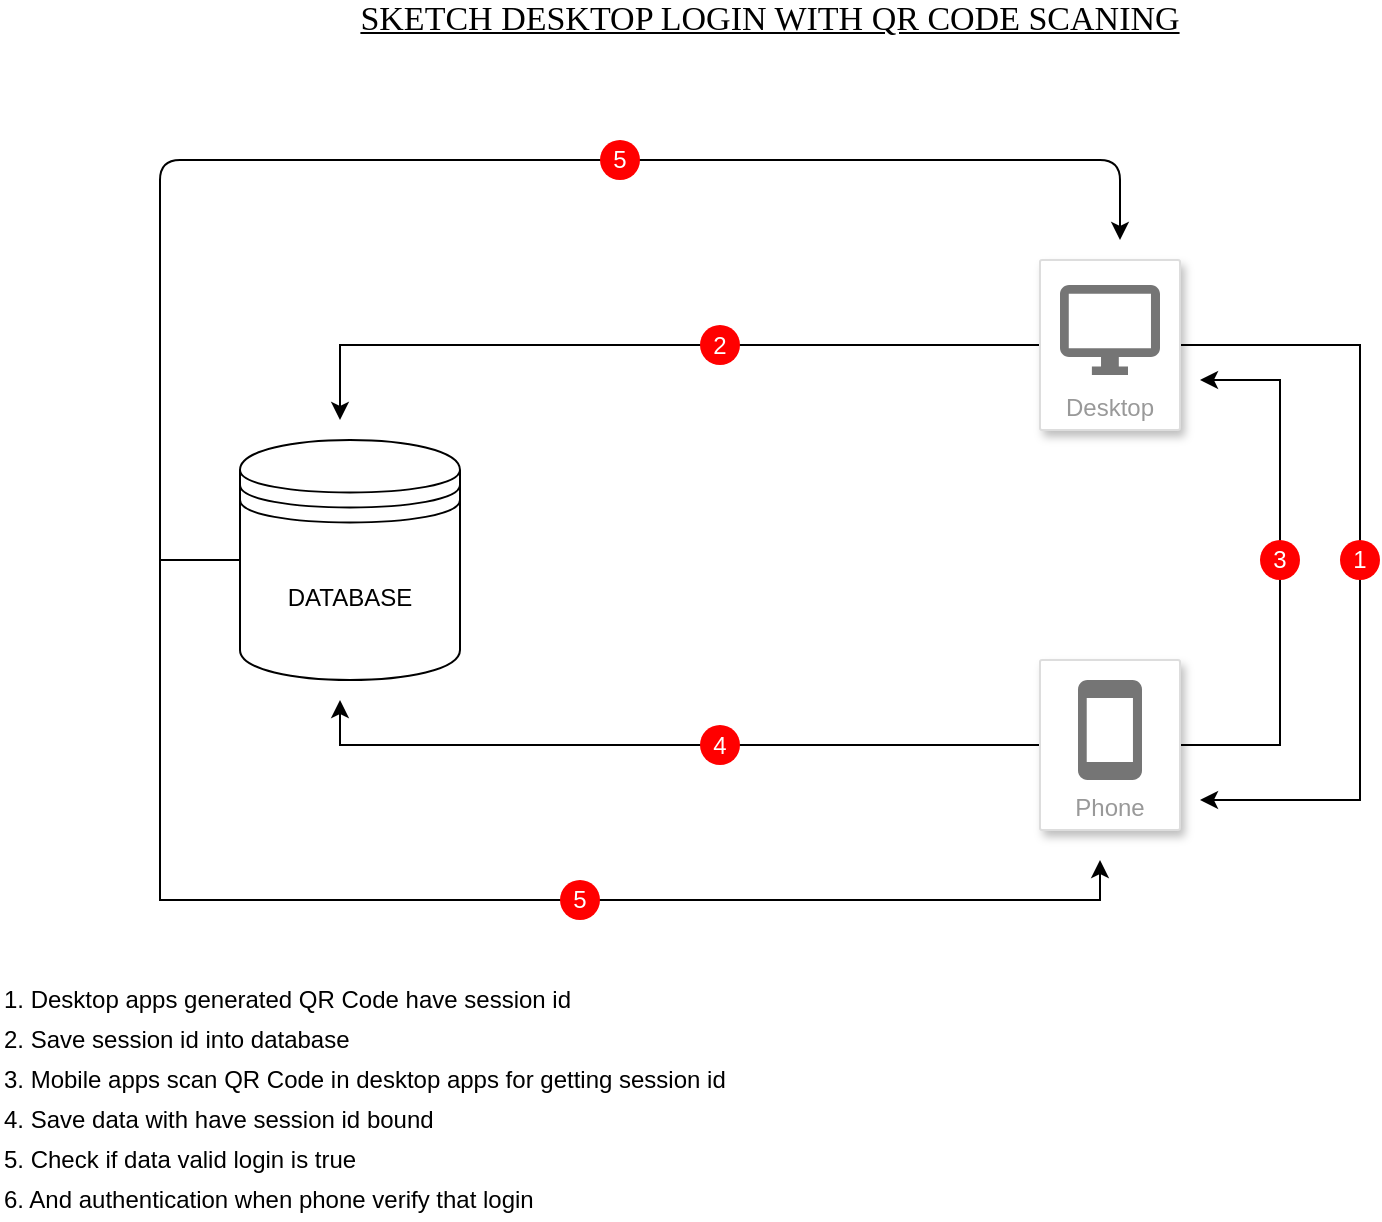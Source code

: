 <mxfile version="12.5.1" type="github"><diagram id="2Nm6o2VDtLwaYkKdCEUb" name="Page-1"><mxGraphModel dx="942" dy="565" grid="1" gridSize="10" guides="1" tooltips="1" connect="1" arrows="1" fold="1" page="1" pageScale="1" pageWidth="827" pageHeight="1169" math="0" shadow="0"><root><mxCell id="0"/><mxCell id="1" parent="0"/><mxCell id="iI_0kGUoJNKAEC2HyU3N-41" style="edgeStyle=orthogonalEdgeStyle;rounded=0;orthogonalLoop=1;jettySize=auto;html=1;fontColor=#FFFFFF;" edge="1" parent="1" source="iI_0kGUoJNKAEC2HyU3N-2"><mxGeometry relative="1" as="geometry"><mxPoint x="590" y="460" as="targetPoint"/><Array as="points"><mxPoint x="120" y="310"/><mxPoint x="120" y="480"/><mxPoint x="590" y="480"/></Array></mxGeometry></mxCell><mxCell id="iI_0kGUoJNKAEC2HyU3N-2" value="DATABASE" style="shape=datastore;whiteSpace=wrap;html=1;" vertex="1" parent="1"><mxGeometry x="160" y="250" width="110" height="120" as="geometry"/></mxCell><mxCell id="iI_0kGUoJNKAEC2HyU3N-21" style="edgeStyle=orthogonalEdgeStyle;rounded=0;orthogonalLoop=1;jettySize=auto;html=1;" edge="1" parent="1" source="iI_0kGUoJNKAEC2HyU3N-12"><mxGeometry relative="1" as="geometry"><mxPoint x="640" y="430" as="targetPoint"/><Array as="points"><mxPoint x="720" y="203"/><mxPoint x="720" y="430"/></Array></mxGeometry></mxCell><mxCell id="iI_0kGUoJNKAEC2HyU3N-24" style="edgeStyle=orthogonalEdgeStyle;rounded=0;orthogonalLoop=1;jettySize=auto;html=1;fontColor=#FFFFFF;" edge="1" parent="1" source="iI_0kGUoJNKAEC2HyU3N-12"><mxGeometry relative="1" as="geometry"><mxPoint x="210" y="240" as="targetPoint"/><Array as="points"><mxPoint x="210" y="203"/><mxPoint x="210" y="240"/></Array></mxGeometry></mxCell><mxCell id="iI_0kGUoJNKAEC2HyU3N-12" value="Desktop" style="strokeColor=#dddddd;shadow=1;strokeWidth=1;rounded=1;absoluteArcSize=1;arcSize=2;labelPosition=center;verticalLabelPosition=middle;align=center;verticalAlign=bottom;spacingLeft=0;fontColor=#999999;fontSize=12;whiteSpace=wrap;spacingBottom=2;" vertex="1" parent="1"><mxGeometry x="560" y="160" width="70" height="85" as="geometry"/></mxCell><mxCell id="iI_0kGUoJNKAEC2HyU3N-13" value="" style="dashed=0;connectable=0;html=1;fillColor=#757575;strokeColor=none;shape=mxgraph.gcp2.desktop;part=1;" vertex="1" parent="iI_0kGUoJNKAEC2HyU3N-12"><mxGeometry x="0.5" width="50" height="45" relative="1" as="geometry"><mxPoint x="-25" y="12.5" as="offset"/></mxGeometry></mxCell><mxCell id="iI_0kGUoJNKAEC2HyU3N-19" style="edgeStyle=orthogonalEdgeStyle;rounded=0;orthogonalLoop=1;jettySize=auto;html=1;" edge="1" parent="1" source="iI_0kGUoJNKAEC2HyU3N-14"><mxGeometry relative="1" as="geometry"><mxPoint x="640" y="220" as="targetPoint"/><Array as="points"><mxPoint x="680" y="403"/><mxPoint x="680" y="220"/><mxPoint x="640" y="220"/></Array></mxGeometry></mxCell><mxCell id="iI_0kGUoJNKAEC2HyU3N-37" style="edgeStyle=orthogonalEdgeStyle;rounded=0;orthogonalLoop=1;jettySize=auto;html=1;fontColor=#FFFFFF;" edge="1" parent="1" source="iI_0kGUoJNKAEC2HyU3N-14"><mxGeometry relative="1" as="geometry"><mxPoint x="210" y="380" as="targetPoint"/><Array as="points"><mxPoint x="210" y="403"/></Array></mxGeometry></mxCell><mxCell id="iI_0kGUoJNKAEC2HyU3N-14" value="Phone" style="strokeColor=#dddddd;shadow=1;strokeWidth=1;rounded=1;absoluteArcSize=1;arcSize=2;labelPosition=center;verticalLabelPosition=middle;align=center;verticalAlign=bottom;spacingLeft=0;fontColor=#999999;fontSize=12;whiteSpace=wrap;spacingBottom=2;" vertex="1" parent="1"><mxGeometry x="560" y="360" width="70" height="85" as="geometry"/></mxCell><mxCell id="iI_0kGUoJNKAEC2HyU3N-15" value="" style="dashed=0;connectable=0;html=1;fillColor=#757575;strokeColor=none;shape=mxgraph.gcp2.phone;part=1;" vertex="1" parent="iI_0kGUoJNKAEC2HyU3N-14"><mxGeometry x="0.5" width="32" height="50" relative="1" as="geometry"><mxPoint x="-16" y="10" as="offset"/></mxGeometry></mxCell><mxCell id="iI_0kGUoJNKAEC2HyU3N-22" value="1" style="text;html=1;strokeColor=none;fillColor=#FF0000;align=center;verticalAlign=middle;whiteSpace=wrap;rounded=1;glass=0;arcSize=50;fontColor=#FFFFFF;" vertex="1" parent="1"><mxGeometry x="710" y="300" width="20" height="20" as="geometry"/></mxCell><mxCell id="iI_0kGUoJNKAEC2HyU3N-23" value="3" style="text;html=1;strokeColor=none;fillColor=#FF0000;align=center;verticalAlign=middle;whiteSpace=wrap;rounded=1;glass=0;arcSize=50;fontColor=#FFFFFF;" vertex="1" parent="1"><mxGeometry x="670" y="300" width="20" height="20" as="geometry"/></mxCell><mxCell id="iI_0kGUoJNKAEC2HyU3N-25" value="2" style="text;html=1;strokeColor=none;fillColor=#FF0000;align=center;verticalAlign=middle;whiteSpace=wrap;rounded=1;glass=0;arcSize=50;fontColor=#FFFFFF;" vertex="1" parent="1"><mxGeometry x="390" y="192.5" width="20" height="20" as="geometry"/></mxCell><mxCell id="iI_0kGUoJNKAEC2HyU3N-40" value="4" style="text;html=1;strokeColor=none;fillColor=#FF0000;align=center;verticalAlign=middle;whiteSpace=wrap;rounded=1;glass=0;arcSize=50;fontColor=#FFFFFF;" vertex="1" parent="1"><mxGeometry x="390" y="392.5" width="20" height="20" as="geometry"/></mxCell><mxCell id="iI_0kGUoJNKAEC2HyU3N-42" value="5" style="text;html=1;strokeColor=none;fillColor=#FF0000;align=center;verticalAlign=middle;whiteSpace=wrap;rounded=1;glass=0;arcSize=50;fontColor=#FFFFFF;" vertex="1" parent="1"><mxGeometry x="320" y="470" width="20" height="20" as="geometry"/></mxCell><mxCell id="iI_0kGUoJNKAEC2HyU3N-43" value="" style="endArrow=classic;html=1;fontColor=#FFFFFF;" edge="1" parent="1"><mxGeometry width="50" height="50" relative="1" as="geometry"><mxPoint x="120" y="310" as="sourcePoint"/><mxPoint x="600" y="150" as="targetPoint"/><Array as="points"><mxPoint x="120" y="110"/><mxPoint x="600" y="110"/></Array></mxGeometry></mxCell><mxCell id="iI_0kGUoJNKAEC2HyU3N-44" value="5" style="text;html=1;strokeColor=none;fillColor=#FF0000;align=center;verticalAlign=middle;whiteSpace=wrap;rounded=1;glass=0;arcSize=50;fontColor=#FFFFFF;" vertex="1" parent="1"><mxGeometry x="340" y="100" width="20" height="20" as="geometry"/></mxCell><mxCell id="iI_0kGUoJNKAEC2HyU3N-46" value="1. Desktop apps generated QR Code have session id" style="text;html=1;strokeColor=none;fillColor=none;align=left;verticalAlign=middle;whiteSpace=wrap;rounded=0;glass=0;fontColor=#000000;" vertex="1" parent="1"><mxGeometry x="40" y="520" width="290" height="20" as="geometry"/></mxCell><mxCell id="iI_0kGUoJNKAEC2HyU3N-47" value="2. Save session id into database" style="text;html=1;strokeColor=none;fillColor=none;align=left;verticalAlign=middle;whiteSpace=wrap;rounded=0;glass=0;fontColor=#000000;" vertex="1" parent="1"><mxGeometry x="40" y="540" width="220" height="20" as="geometry"/></mxCell><mxCell id="iI_0kGUoJNKAEC2HyU3N-50" value="3. Mobile apps scan QR Code in desktop apps for getting session id" style="text;html=1;strokeColor=none;fillColor=none;align=left;verticalAlign=middle;whiteSpace=wrap;rounded=0;glass=0;fontColor=#000000;" vertex="1" parent="1"><mxGeometry x="40" y="560" width="410" height="20" as="geometry"/></mxCell><mxCell id="iI_0kGUoJNKAEC2HyU3N-51" value="4. Save data with have session id bound" style="text;html=1;strokeColor=none;fillColor=none;align=left;verticalAlign=middle;whiteSpace=wrap;rounded=0;glass=0;fontColor=#000000;" vertex="1" parent="1"><mxGeometry x="40" y="580" width="410" height="20" as="geometry"/></mxCell><mxCell id="iI_0kGUoJNKAEC2HyU3N-54" value="5. Check if data valid login is true" style="text;html=1;strokeColor=none;fillColor=none;align=left;verticalAlign=middle;whiteSpace=wrap;rounded=0;glass=0;fontColor=#000000;" vertex="1" parent="1"><mxGeometry x="40" y="600" width="410" height="20" as="geometry"/></mxCell><mxCell id="iI_0kGUoJNKAEC2HyU3N-55" value="6. And authentication when phone verify that login" style="text;html=1;strokeColor=none;fillColor=none;align=left;verticalAlign=middle;whiteSpace=wrap;rounded=0;glass=0;fontColor=#000000;" vertex="1" parent="1"><mxGeometry x="40" y="620" width="410" height="20" as="geometry"/></mxCell><mxCell id="iI_0kGUoJNKAEC2HyU3N-57" value="SKETCH DESKTOP LOGIN WITH QR CODE SCANING" style="text;html=1;strokeColor=none;fillColor=none;align=center;verticalAlign=middle;whiteSpace=wrap;rounded=0;glass=0;fontColor=#000000;fontFamily=Comic Sans MS;fontSize=17;fontStyle=4" vertex="1" parent="1"><mxGeometry x="180" y="30" width="490" height="20" as="geometry"/></mxCell></root></mxGraphModel></diagram></mxfile>